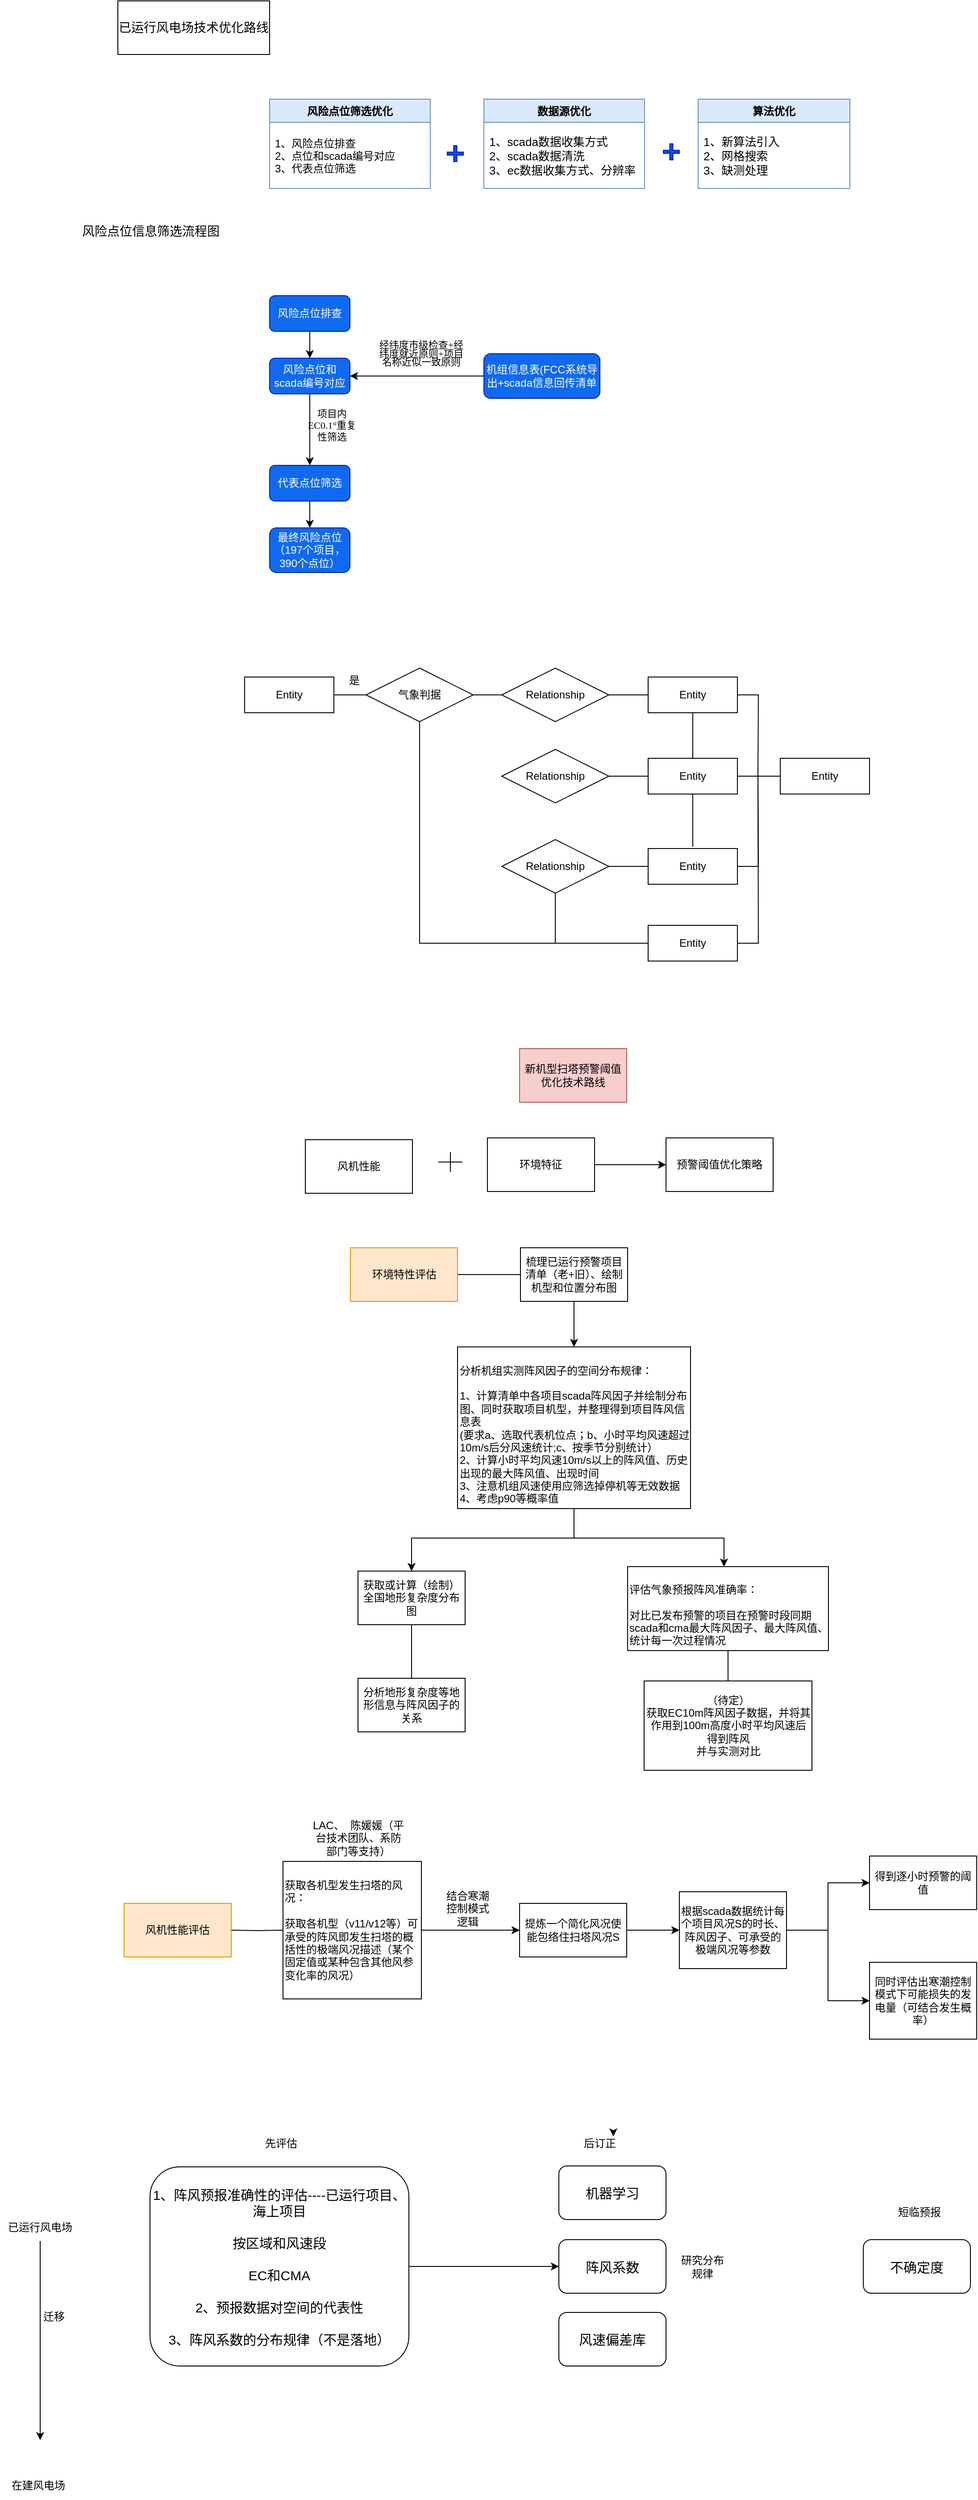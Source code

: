 <mxfile version="21.5.0" type="github">
  <diagram id="C5RBs43oDa-KdzZeNtuy" name="Page-1">
    <mxGraphModel dx="1834" dy="764" grid="0" gridSize="10" guides="1" tooltips="1" connect="1" arrows="1" fold="1" page="0" pageScale="1" pageWidth="827" pageHeight="1169" background="none" math="0" shadow="0">
      <root>
        <mxCell id="WIyWlLk6GJQsqaUBKTNV-0" />
        <mxCell id="WIyWlLk6GJQsqaUBKTNV-1" parent="WIyWlLk6GJQsqaUBKTNV-0" />
        <mxCell id="zkfFHV4jXpPFQw0GAbJ--0" value="风险点位筛选优化" style="swimlane;fontStyle=1;align=center;verticalAlign=top;childLayout=stackLayout;horizontal=1;startSize=26;horizontalStack=0;resizeParent=1;resizeLast=0;collapsible=1;marginBottom=0;rounded=0;shadow=0;strokeWidth=1;fillColor=#dae8fc;strokeColor=#6c8ebf;" parent="WIyWlLk6GJQsqaUBKTNV-1" vertex="1">
          <mxGeometry x="220" y="150" width="180" height="100" as="geometry">
            <mxRectangle x="220" y="120" width="160" height="26" as="alternateBounds" />
          </mxGeometry>
        </mxCell>
        <mxCell id="zkfFHV4jXpPFQw0GAbJ--1" value="1、风险点位排查&#xa;2、点位和scada编号对应&#xa;3、代表点位筛选" style="text;align=left;verticalAlign=middle;spacingLeft=4;spacingRight=4;overflow=hidden;rotatable=0;points=[[0,0.5],[1,0.5]];portConstraint=eastwest;" parent="zkfFHV4jXpPFQw0GAbJ--0" vertex="1">
          <mxGeometry y="26" width="180" height="74" as="geometry" />
        </mxCell>
        <mxCell id="zkfFHV4jXpPFQw0GAbJ--17" value="数据源优化" style="swimlane;fontStyle=1;align=center;verticalAlign=top;childLayout=stackLayout;horizontal=1;startSize=26;horizontalStack=0;resizeParent=1;resizeLast=0;collapsible=1;marginBottom=0;rounded=0;shadow=0;strokeWidth=1;fillColor=#dae8fc;strokeColor=#6c8ebf;" parent="WIyWlLk6GJQsqaUBKTNV-1" vertex="1">
          <mxGeometry x="460" y="150" width="180" height="100" as="geometry">
            <mxRectangle x="508" y="120" width="160" height="26" as="alternateBounds" />
          </mxGeometry>
        </mxCell>
        <mxCell id="zkfFHV4jXpPFQw0GAbJ--18" value="1、scada数据收集方式&#xa;2、scada数据清洗&#xa;3、ec数据收集方式、分辨率" style="text;align=left;verticalAlign=middle;spacingLeft=4;spacingRight=4;overflow=hidden;rotatable=0;points=[[0,0.5],[1,0.5]];portConstraint=eastwest;horizontal=1;fontSize=13;" parent="zkfFHV4jXpPFQw0GAbJ--17" vertex="1">
          <mxGeometry y="26" width="180" height="74" as="geometry" />
        </mxCell>
        <mxCell id="KSTEse7L-qCAf8fkqhHU-2" value="" style="whiteSpace=wrap;html=1;strokeColor=none;fillColor=none;" parent="WIyWlLk6GJQsqaUBKTNV-1" vertex="1">
          <mxGeometry x="540" y="460" width="120" height="60" as="geometry" />
        </mxCell>
        <mxCell id="KSTEse7L-qCAf8fkqhHU-13" value="&lt;span style=&quot;text-align: start; font-size: 10.5pt; line-height: 21px; font-family: 宋体;&quot;&gt;已运行风电场技术优化路线&lt;/span&gt;&lt;span style=&quot;font-size: medium; text-align: start;&quot;&gt;&lt;/span&gt;" style="rounded=0;whiteSpace=wrap;html=1;fontSize=13;fillColor=none;" parent="WIyWlLk6GJQsqaUBKTNV-1" vertex="1">
          <mxGeometry x="50" y="40" width="170" height="60" as="geometry" />
        </mxCell>
        <mxCell id="KSTEse7L-qCAf8fkqhHU-19" value="算法优化" style="swimlane;fontStyle=1;align=center;verticalAlign=top;childLayout=stackLayout;horizontal=1;startSize=26;horizontalStack=0;resizeParent=1;resizeLast=0;collapsible=1;marginBottom=0;rounded=0;shadow=0;strokeWidth=1;fillColor=#dae8fc;strokeColor=#6c8ebf;" parent="WIyWlLk6GJQsqaUBKTNV-1" vertex="1">
          <mxGeometry x="700" y="150" width="170" height="100" as="geometry">
            <mxRectangle x="508" y="120" width="160" height="26" as="alternateBounds" />
          </mxGeometry>
        </mxCell>
        <mxCell id="KSTEse7L-qCAf8fkqhHU-20" value="1、新算法引入&#xa;2、网格搜索&#xa;3、缺测处理" style="text;align=left;verticalAlign=middle;spacingLeft=4;spacingRight=4;overflow=hidden;rotatable=0;points=[[0,0.5],[1,0.5]];portConstraint=eastwest;horizontal=1;fontSize=13;" parent="KSTEse7L-qCAf8fkqhHU-19" vertex="1">
          <mxGeometry y="26" width="170" height="74" as="geometry" />
        </mxCell>
        <mxCell id="KSTEse7L-qCAf8fkqhHU-24" value="&lt;span style=&quot;font-size:10.5pt;mso-bidi-font-size:10.0pt;&#xa;line-height:150%;font-family:宋体;mso-bidi-font-family:宋体;mso-font-kerning:1.0pt;&#xa;mso-ansi-language:ZH-CN;mso-fareast-language:ZH-CN;mso-bidi-language:AR-SA&quot;&gt;风险点位信息筛选流程图&lt;/span&gt;" style="text;whiteSpace=wrap;html=1;" parent="WIyWlLk6GJQsqaUBKTNV-1" vertex="1">
          <mxGeometry x="8" y="284" width="190" height="40" as="geometry" />
        </mxCell>
        <mxCell id="KSTEse7L-qCAf8fkqhHU-27" value="" style="edgeStyle=orthogonalEdgeStyle;rounded=0;orthogonalLoop=1;jettySize=auto;html=1;" parent="WIyWlLk6GJQsqaUBKTNV-1" source="KSTEse7L-qCAf8fkqhHU-25" edge="1">
          <mxGeometry relative="1" as="geometry">
            <mxPoint x="265" y="440" as="targetPoint" />
          </mxGeometry>
        </mxCell>
        <mxCell id="KSTEse7L-qCAf8fkqhHU-25" value="风险点位排查" style="rounded=1;whiteSpace=wrap;html=1;fillColor=#0F6AF2;fontColor=#ffffff;strokeColor=#001DBC;" parent="WIyWlLk6GJQsqaUBKTNV-1" vertex="1">
          <mxGeometry x="220" y="370" width="90" height="40" as="geometry" />
        </mxCell>
        <mxCell id="KSTEse7L-qCAf8fkqhHU-47" value="" style="edgeStyle=orthogonalEdgeStyle;rounded=0;orthogonalLoop=1;jettySize=auto;html=1;fontFamily=Tahoma;fontSize=11;" parent="WIyWlLk6GJQsqaUBKTNV-1" source="KSTEse7L-qCAf8fkqhHU-32" target="KSTEse7L-qCAf8fkqhHU-41" edge="1">
          <mxGeometry relative="1" as="geometry" />
        </mxCell>
        <mxCell id="KSTEse7L-qCAf8fkqhHU-32" value="风险点位和scada编号对应" style="rounded=1;whiteSpace=wrap;html=1;fillColor=#0F6AF2;fontColor=#ffffff;strokeColor=#001DBC;" parent="WIyWlLk6GJQsqaUBKTNV-1" vertex="1">
          <mxGeometry x="220" y="440" width="90" height="40" as="geometry" />
        </mxCell>
        <mxCell id="KSTEse7L-qCAf8fkqhHU-39" value="&lt;font style=&quot;line-height: 0.8; font-size: 11px;&quot;&gt;经纬度市级检查+经纬度就近原则+项目名称近似一致原则&lt;/font&gt;" style="text;html=1;strokeColor=none;fillColor=none;align=center;verticalAlign=middle;whiteSpace=wrap;rounded=0;fontSize=3;spacing=-1;fontFamily=Verdana;" parent="WIyWlLk6GJQsqaUBKTNV-1" vertex="1">
          <mxGeometry x="340" y="410" width="100" height="50" as="geometry" />
        </mxCell>
        <mxCell id="KSTEse7L-qCAf8fkqhHU-45" value="" style="edgeStyle=orthogonalEdgeStyle;rounded=0;orthogonalLoop=1;jettySize=auto;html=1;fontFamily=Tahoma;fontSize=11;entryX=1;entryY=0.5;entryDx=0;entryDy=0;" parent="WIyWlLk6GJQsqaUBKTNV-1" source="KSTEse7L-qCAf8fkqhHU-40" target="KSTEse7L-qCAf8fkqhHU-32" edge="1">
          <mxGeometry relative="1" as="geometry">
            <mxPoint x="320" y="460" as="targetPoint" />
          </mxGeometry>
        </mxCell>
        <mxCell id="KSTEse7L-qCAf8fkqhHU-40" value="机组信息表(FCC系统导出+scada信息回传清单" style="rounded=1;whiteSpace=wrap;html=1;fillColor=#0F6AF2;fontColor=#ffffff;strokeColor=#001DBC;" parent="WIyWlLk6GJQsqaUBKTNV-1" vertex="1">
          <mxGeometry x="460" y="435" width="130" height="50" as="geometry" />
        </mxCell>
        <mxCell id="KSTEse7L-qCAf8fkqhHU-51" value="" style="edgeStyle=orthogonalEdgeStyle;rounded=0;orthogonalLoop=1;jettySize=auto;html=1;fontFamily=Tahoma;fontSize=11;" parent="WIyWlLk6GJQsqaUBKTNV-1" source="KSTEse7L-qCAf8fkqhHU-41" target="KSTEse7L-qCAf8fkqhHU-49" edge="1">
          <mxGeometry relative="1" as="geometry" />
        </mxCell>
        <mxCell id="KSTEse7L-qCAf8fkqhHU-41" value="代表点位筛选" style="rounded=1;whiteSpace=wrap;html=1;fillColor=#0F6AF2;fontColor=#ffffff;strokeColor=#001DBC;" parent="WIyWlLk6GJQsqaUBKTNV-1" vertex="1">
          <mxGeometry x="220" y="560" width="90" height="40" as="geometry" />
        </mxCell>
        <mxCell id="KSTEse7L-qCAf8fkqhHU-48" value="项目内EC0.1°重复性筛选" style="text;html=1;strokeColor=none;fillColor=none;align=center;verticalAlign=middle;whiteSpace=wrap;rounded=0;fontFamily=Tahoma;fontSize=11;" parent="WIyWlLk6GJQsqaUBKTNV-1" vertex="1">
          <mxGeometry x="260" y="500" width="60" height="30" as="geometry" />
        </mxCell>
        <mxCell id="KSTEse7L-qCAf8fkqhHU-49" value="最终风险点位&lt;br&gt;（197个项目，390个点位）" style="rounded=1;whiteSpace=wrap;html=1;fillColor=#0F6AF2;fontColor=#ffffff;strokeColor=#001DBC;" parent="WIyWlLk6GJQsqaUBKTNV-1" vertex="1">
          <mxGeometry x="220" y="630" width="90" height="50" as="geometry" />
        </mxCell>
        <mxCell id="En7vLa5YdN1gZkxb2_46-0" value="" style="shape=cross;whiteSpace=wrap;html=1;fillColor=#0050ef;strokeColor=#001DBC;fontColor=#ffffff;" parent="WIyWlLk6GJQsqaUBKTNV-1" vertex="1">
          <mxGeometry x="419" y="202" width="18" height="18" as="geometry" />
        </mxCell>
        <mxCell id="En7vLa5YdN1gZkxb2_46-3" value="" style="shape=cross;whiteSpace=wrap;html=1;fillColor=#0050ef;strokeColor=#001DBC;fontColor=#ffffff;" parent="WIyWlLk6GJQsqaUBKTNV-1" vertex="1">
          <mxGeometry x="661" y="200" width="18" height="18" as="geometry" />
        </mxCell>
        <mxCell id="5YajI4EcnErkIa19EKSG-146" value="" style="edgeStyle=orthogonalEdgeStyle;rounded=0;orthogonalLoop=1;jettySize=auto;html=1;endArrow=none;endFill=0;" parent="WIyWlLk6GJQsqaUBKTNV-1" source="5YajI4EcnErkIa19EKSG-134" target="5YajI4EcnErkIa19EKSG-135" edge="1">
          <mxGeometry relative="1" as="geometry" />
        </mxCell>
        <mxCell id="5YajI4EcnErkIa19EKSG-134" value="Entity" style="whiteSpace=wrap;html=1;align=center;" parent="WIyWlLk6GJQsqaUBKTNV-1" vertex="1">
          <mxGeometry x="192" y="797" width="100" height="40" as="geometry" />
        </mxCell>
        <mxCell id="5YajI4EcnErkIa19EKSG-147" value="" style="edgeStyle=orthogonalEdgeStyle;rounded=0;orthogonalLoop=1;jettySize=auto;html=1;endArrow=none;endFill=0;" parent="WIyWlLk6GJQsqaUBKTNV-1" source="5YajI4EcnErkIa19EKSG-135" target="5YajI4EcnErkIa19EKSG-136" edge="1">
          <mxGeometry relative="1" as="geometry" />
        </mxCell>
        <mxCell id="5YajI4EcnErkIa19EKSG-135" value="气象判据" style="shape=rhombus;perimeter=rhombusPerimeter;whiteSpace=wrap;html=1;align=center;" parent="WIyWlLk6GJQsqaUBKTNV-1" vertex="1">
          <mxGeometry x="328" y="787" width="120" height="60" as="geometry" />
        </mxCell>
        <mxCell id="5YajI4EcnErkIa19EKSG-148" value="" style="edgeStyle=orthogonalEdgeStyle;rounded=0;orthogonalLoop=1;jettySize=auto;html=1;endArrow=none;endFill=0;" parent="WIyWlLk6GJQsqaUBKTNV-1" source="5YajI4EcnErkIa19EKSG-136" target="5YajI4EcnErkIa19EKSG-139" edge="1">
          <mxGeometry relative="1" as="geometry" />
        </mxCell>
        <mxCell id="5YajI4EcnErkIa19EKSG-136" value="Relationship" style="shape=rhombus;perimeter=rhombusPerimeter;whiteSpace=wrap;html=1;align=center;" parent="WIyWlLk6GJQsqaUBKTNV-1" vertex="1">
          <mxGeometry x="480" y="787" width="120" height="60" as="geometry" />
        </mxCell>
        <mxCell id="5YajI4EcnErkIa19EKSG-159" value="" style="edgeStyle=orthogonalEdgeStyle;rounded=0;orthogonalLoop=1;jettySize=auto;html=1;startArrow=none;startFill=0;endArrow=none;endFill=0;" parent="WIyWlLk6GJQsqaUBKTNV-1" source="5YajI4EcnErkIa19EKSG-137" target="5YajI4EcnErkIa19EKSG-140" edge="1">
          <mxGeometry relative="1" as="geometry" />
        </mxCell>
        <mxCell id="5YajI4EcnErkIa19EKSG-137" value="Relationship" style="shape=rhombus;perimeter=rhombusPerimeter;whiteSpace=wrap;html=1;align=center;" parent="WIyWlLk6GJQsqaUBKTNV-1" vertex="1">
          <mxGeometry x="480" y="878" width="120" height="60" as="geometry" />
        </mxCell>
        <mxCell id="5YajI4EcnErkIa19EKSG-160" value="" style="edgeStyle=orthogonalEdgeStyle;rounded=0;orthogonalLoop=1;jettySize=auto;html=1;startArrow=none;startFill=0;endArrow=none;endFill=0;" parent="WIyWlLk6GJQsqaUBKTNV-1" source="5YajI4EcnErkIa19EKSG-138" target="5YajI4EcnErkIa19EKSG-141" edge="1">
          <mxGeometry relative="1" as="geometry" />
        </mxCell>
        <mxCell id="5YajI4EcnErkIa19EKSG-186" value="" style="edgeStyle=orthogonalEdgeStyle;rounded=0;orthogonalLoop=1;jettySize=auto;html=1;startArrow=none;startFill=0;endArrow=none;endFill=0;" parent="WIyWlLk6GJQsqaUBKTNV-1" source="5YajI4EcnErkIa19EKSG-138" edge="1">
          <mxGeometry relative="1" as="geometry">
            <mxPoint x="540" y="1095" as="targetPoint" />
          </mxGeometry>
        </mxCell>
        <mxCell id="5YajI4EcnErkIa19EKSG-138" value="Relationship" style="shape=rhombus;perimeter=rhombusPerimeter;whiteSpace=wrap;html=1;align=center;" parent="WIyWlLk6GJQsqaUBKTNV-1" vertex="1">
          <mxGeometry x="480" y="979" width="120" height="60" as="geometry" />
        </mxCell>
        <mxCell id="5YajI4EcnErkIa19EKSG-149" value="" style="edgeStyle=orthogonalEdgeStyle;rounded=0;orthogonalLoop=1;jettySize=auto;html=1;endArrow=none;endFill=0;" parent="WIyWlLk6GJQsqaUBKTNV-1" source="5YajI4EcnErkIa19EKSG-139" target="5YajI4EcnErkIa19EKSG-140" edge="1">
          <mxGeometry relative="1" as="geometry" />
        </mxCell>
        <mxCell id="5YajI4EcnErkIa19EKSG-196" value="" style="edgeStyle=orthogonalEdgeStyle;rounded=0;orthogonalLoop=1;jettySize=auto;html=1;startArrow=none;startFill=0;endArrow=none;endFill=0;" parent="WIyWlLk6GJQsqaUBKTNV-1" source="5YajI4EcnErkIa19EKSG-139" edge="1">
          <mxGeometry relative="1" as="geometry">
            <mxPoint x="767" y="906" as="targetPoint" />
          </mxGeometry>
        </mxCell>
        <mxCell id="5YajI4EcnErkIa19EKSG-139" value="Entity" style="whiteSpace=wrap;html=1;align=center;" parent="WIyWlLk6GJQsqaUBKTNV-1" vertex="1">
          <mxGeometry x="644" y="797" width="100" height="40" as="geometry" />
        </mxCell>
        <mxCell id="5YajI4EcnErkIa19EKSG-150" style="edgeStyle=orthogonalEdgeStyle;rounded=0;orthogonalLoop=1;jettySize=auto;html=1;exitX=0.5;exitY=1;exitDx=0;exitDy=0;endArrow=none;endFill=0;" parent="WIyWlLk6GJQsqaUBKTNV-1" source="5YajI4EcnErkIa19EKSG-140" edge="1">
          <mxGeometry relative="1" as="geometry">
            <mxPoint x="694" y="987" as="targetPoint" />
          </mxGeometry>
        </mxCell>
        <mxCell id="5YajI4EcnErkIa19EKSG-158" value="" style="edgeStyle=orthogonalEdgeStyle;rounded=0;orthogonalLoop=1;jettySize=auto;html=1;startArrow=none;startFill=0;endArrow=none;endFill=0;" parent="WIyWlLk6GJQsqaUBKTNV-1" source="5YajI4EcnErkIa19EKSG-140" target="5YajI4EcnErkIa19EKSG-155" edge="1">
          <mxGeometry relative="1" as="geometry" />
        </mxCell>
        <mxCell id="5YajI4EcnErkIa19EKSG-140" value="Entity" style="whiteSpace=wrap;html=1;align=center;" parent="WIyWlLk6GJQsqaUBKTNV-1" vertex="1">
          <mxGeometry x="644" y="888" width="100" height="40" as="geometry" />
        </mxCell>
        <mxCell id="5YajI4EcnErkIa19EKSG-199" value="" style="edgeStyle=orthogonalEdgeStyle;rounded=0;orthogonalLoop=1;jettySize=auto;html=1;startArrow=none;startFill=0;endArrow=none;endFill=0;" parent="WIyWlLk6GJQsqaUBKTNV-1" source="5YajI4EcnErkIa19EKSG-141" edge="1">
          <mxGeometry relative="1" as="geometry">
            <mxPoint x="767" y="908" as="targetPoint" />
          </mxGeometry>
        </mxCell>
        <mxCell id="5YajI4EcnErkIa19EKSG-141" value="Entity" style="whiteSpace=wrap;html=1;align=center;" parent="WIyWlLk6GJQsqaUBKTNV-1" vertex="1">
          <mxGeometry x="644" y="989" width="100" height="40" as="geometry" />
        </mxCell>
        <mxCell id="5YajI4EcnErkIa19EKSG-155" value="Entity" style="whiteSpace=wrap;html=1;align=center;" parent="WIyWlLk6GJQsqaUBKTNV-1" vertex="1">
          <mxGeometry x="792" y="888" width="100" height="40" as="geometry" />
        </mxCell>
        <mxCell id="5YajI4EcnErkIa19EKSG-182" value="" style="edgeStyle=orthogonalEdgeStyle;rounded=0;orthogonalLoop=1;jettySize=auto;html=1;startArrow=none;startFill=0;endArrow=none;endFill=0;entryX=0.5;entryY=1;entryDx=0;entryDy=0;" parent="WIyWlLk6GJQsqaUBKTNV-1" source="5YajI4EcnErkIa19EKSG-165" target="5YajI4EcnErkIa19EKSG-135" edge="1">
          <mxGeometry relative="1" as="geometry">
            <mxPoint x="514" y="1095" as="targetPoint" />
          </mxGeometry>
        </mxCell>
        <mxCell id="5YajI4EcnErkIa19EKSG-184" value="" style="edgeStyle=orthogonalEdgeStyle;rounded=0;orthogonalLoop=1;jettySize=auto;html=1;startArrow=none;startFill=0;endArrow=none;endFill=0;" parent="WIyWlLk6GJQsqaUBKTNV-1" source="5YajI4EcnErkIa19EKSG-165" edge="1">
          <mxGeometry relative="1" as="geometry">
            <mxPoint x="554" y="1095" as="targetPoint" />
          </mxGeometry>
        </mxCell>
        <mxCell id="5YajI4EcnErkIa19EKSG-201" value="" style="edgeStyle=orthogonalEdgeStyle;rounded=0;orthogonalLoop=1;jettySize=auto;html=1;startArrow=none;startFill=0;endArrow=none;endFill=0;" parent="WIyWlLk6GJQsqaUBKTNV-1" source="5YajI4EcnErkIa19EKSG-165" edge="1">
          <mxGeometry relative="1" as="geometry">
            <mxPoint x="767" y="904" as="targetPoint" />
          </mxGeometry>
        </mxCell>
        <mxCell id="5YajI4EcnErkIa19EKSG-165" value="Entity" style="whiteSpace=wrap;html=1;align=center;" parent="WIyWlLk6GJQsqaUBKTNV-1" vertex="1">
          <mxGeometry x="644" y="1075" width="100" height="40" as="geometry" />
        </mxCell>
        <mxCell id="5YajI4EcnErkIa19EKSG-203" value="是" style="text;html=1;strokeColor=none;fillColor=none;align=center;verticalAlign=middle;whiteSpace=wrap;rounded=0;" parent="WIyWlLk6GJQsqaUBKTNV-1" vertex="1">
          <mxGeometry x="285" y="787" width="60" height="28" as="geometry" />
        </mxCell>
        <mxCell id="nexIN02jQKYJgGtjRmDR-22" style="edgeStyle=orthogonalEdgeStyle;rounded=0;orthogonalLoop=1;jettySize=auto;html=1;startArrow=none;startFill=0;endArrow=classic;endFill=1;" parent="WIyWlLk6GJQsqaUBKTNV-1" source="nexIN02jQKYJgGtjRmDR-0" target="nexIN02jQKYJgGtjRmDR-17" edge="1">
          <mxGeometry relative="1" as="geometry">
            <Array as="points">
              <mxPoint x="561" y="1761" />
              <mxPoint x="379" y="1761" />
            </Array>
          </mxGeometry>
        </mxCell>
        <mxCell id="nexIN02jQKYJgGtjRmDR-0" value="&lt;br&gt;分析机组实测阵风因子的空间分布规律：&lt;br&gt;&lt;br&gt;1、计算清单中各项目scada阵风因子并绘制分布图、同时获取项目机型，并整理得到项目阵风信息表&lt;br&gt;(要求a、选取代表机位点；b、小时平均风速超过10m/s后分风速统计;c、按季节分别统计）&lt;br&gt;2、计算小时平均风速10m/s以上的阵风值、历史出现的最大阵风值、出现时间&lt;br&gt;3、注意机组风速使用应筛选掉停机等无效数据&lt;br&gt;4、考虑p90等概率值" style="rounded=0;whiteSpace=wrap;html=1;align=left;" parent="WIyWlLk6GJQsqaUBKTNV-1" vertex="1">
          <mxGeometry x="430.5" y="1547" width="261" height="181" as="geometry" />
        </mxCell>
        <mxCell id="nexIN02jQKYJgGtjRmDR-6" value="" style="edgeStyle=orthogonalEdgeStyle;rounded=0;orthogonalLoop=1;jettySize=auto;html=1;" parent="WIyWlLk6GJQsqaUBKTNV-1" source="nexIN02jQKYJgGtjRmDR-4" target="nexIN02jQKYJgGtjRmDR-0" edge="1">
          <mxGeometry relative="1" as="geometry" />
        </mxCell>
        <mxCell id="nexIN02jQKYJgGtjRmDR-42" value="" style="edgeStyle=orthogonalEdgeStyle;rounded=0;orthogonalLoop=1;jettySize=auto;html=1;startArrow=none;startFill=0;endArrow=none;endFill=0;" parent="WIyWlLk6GJQsqaUBKTNV-1" source="nexIN02jQKYJgGtjRmDR-4" target="nexIN02jQKYJgGtjRmDR-41" edge="1">
          <mxGeometry relative="1" as="geometry" />
        </mxCell>
        <mxCell id="nexIN02jQKYJgGtjRmDR-4" value="梳理已运行预警项目清单（老+旧）、绘制机型和位置分布图" style="rounded=0;whiteSpace=wrap;html=1;" parent="WIyWlLk6GJQsqaUBKTNV-1" vertex="1">
          <mxGeometry x="501" y="1436" width="120" height="60" as="geometry" />
        </mxCell>
        <mxCell id="nexIN02jQKYJgGtjRmDR-11" value="" style="edgeStyle=orthogonalEdgeStyle;rounded=0;orthogonalLoop=1;jettySize=auto;html=1;startArrow=classic;startFill=1;endArrow=none;endFill=0;" parent="WIyWlLk6GJQsqaUBKTNV-1" source="nexIN02jQKYJgGtjRmDR-7" target="nexIN02jQKYJgGtjRmDR-0" edge="1">
          <mxGeometry relative="1" as="geometry">
            <Array as="points">
              <mxPoint x="729" y="1761" />
              <mxPoint x="561" y="1761" />
            </Array>
          </mxGeometry>
        </mxCell>
        <mxCell id="nexIN02jQKYJgGtjRmDR-16" value="" style="edgeStyle=orthogonalEdgeStyle;rounded=0;orthogonalLoop=1;jettySize=auto;html=1;startArrow=none;startFill=0;endArrow=none;endFill=0;" parent="WIyWlLk6GJQsqaUBKTNV-1" source="nexIN02jQKYJgGtjRmDR-7" target="nexIN02jQKYJgGtjRmDR-14" edge="1">
          <mxGeometry relative="1" as="geometry" />
        </mxCell>
        <mxCell id="nexIN02jQKYJgGtjRmDR-7" value="&lt;br&gt;&lt;div style=&quot;&quot;&gt;&lt;span style=&quot;background-color: initial;&quot;&gt;评估气象预报阵风准确率：&lt;/span&gt;&lt;/div&gt;&lt;br&gt;对比已发布预警的项目在预警时段同期scada和cma最大阵风因子、最大阵风值、统计每一次过程情况" style="rounded=0;whiteSpace=wrap;html=1;align=left;" parent="WIyWlLk6GJQsqaUBKTNV-1" vertex="1">
          <mxGeometry x="621" y="1793" width="225" height="94" as="geometry" />
        </mxCell>
        <mxCell id="nexIN02jQKYJgGtjRmDR-14" value="（待定）&lt;br&gt;获取EC10m阵风因子数据，并将其作用到100m高度小时平均风速后得到阵风&lt;br&gt;并与实测对比" style="rounded=0;whiteSpace=wrap;html=1;" parent="WIyWlLk6GJQsqaUBKTNV-1" vertex="1">
          <mxGeometry x="639.5" y="1921" width="188" height="100" as="geometry" />
        </mxCell>
        <mxCell id="nexIN02jQKYJgGtjRmDR-19" value="" style="edgeStyle=orthogonalEdgeStyle;rounded=0;orthogonalLoop=1;jettySize=auto;html=1;startArrow=none;startFill=0;endArrow=none;endFill=0;" parent="WIyWlLk6GJQsqaUBKTNV-1" source="nexIN02jQKYJgGtjRmDR-17" target="nexIN02jQKYJgGtjRmDR-18" edge="1">
          <mxGeometry relative="1" as="geometry" />
        </mxCell>
        <mxCell id="nexIN02jQKYJgGtjRmDR-17" value="获取或计算（绘制）全国地形复杂度分布图" style="rounded=0;whiteSpace=wrap;html=1;" parent="WIyWlLk6GJQsqaUBKTNV-1" vertex="1">
          <mxGeometry x="319" y="1798" width="120" height="60" as="geometry" />
        </mxCell>
        <mxCell id="nexIN02jQKYJgGtjRmDR-18" value="分析地形复杂度等地形信息与阵风因子的关系" style="rounded=0;whiteSpace=wrap;html=1;" parent="WIyWlLk6GJQsqaUBKTNV-1" vertex="1">
          <mxGeometry x="319" y="1918" width="120" height="60" as="geometry" />
        </mxCell>
        <mxCell id="nexIN02jQKYJgGtjRmDR-29" value="" style="edgeStyle=orthogonalEdgeStyle;rounded=0;orthogonalLoop=1;jettySize=auto;html=1;startArrow=none;startFill=0;endArrow=classic;endFill=1;" parent="WIyWlLk6GJQsqaUBKTNV-1" source="nexIN02jQKYJgGtjRmDR-24" target="nexIN02jQKYJgGtjRmDR-28" edge="1">
          <mxGeometry relative="1" as="geometry" />
        </mxCell>
        <mxCell id="nexIN02jQKYJgGtjRmDR-24" value="&lt;span style=&quot;background-color: initial;&quot;&gt;获取各机型发生扫塔的风况：&lt;/span&gt;&lt;br&gt;&lt;br&gt;获取各机型（v11/v12等）可承受的阵风即发生扫塔的概括性的极端风况描述（某个固定值或某种包含其他风参变化率的风况）" style="rounded=0;whiteSpace=wrap;html=1;align=left;" parent="WIyWlLk6GJQsqaUBKTNV-1" vertex="1">
          <mxGeometry x="235" y="2123" width="155" height="154" as="geometry" />
        </mxCell>
        <mxCell id="nexIN02jQKYJgGtjRmDR-37" value="" style="edgeStyle=orthogonalEdgeStyle;rounded=0;orthogonalLoop=1;jettySize=auto;html=1;startArrow=none;startFill=0;endArrow=none;endFill=0;" parent="WIyWlLk6GJQsqaUBKTNV-1" target="nexIN02jQKYJgGtjRmDR-24" edge="1">
          <mxGeometry relative="1" as="geometry">
            <mxPoint x="177" y="2200" as="sourcePoint" />
          </mxGeometry>
        </mxCell>
        <mxCell id="nexIN02jQKYJgGtjRmDR-32" value="" style="edgeStyle=orthogonalEdgeStyle;rounded=0;orthogonalLoop=1;jettySize=auto;html=1;startArrow=none;startFill=0;endArrow=classic;endFill=1;" parent="WIyWlLk6GJQsqaUBKTNV-1" source="nexIN02jQKYJgGtjRmDR-26" target="nexIN02jQKYJgGtjRmDR-31" edge="1">
          <mxGeometry relative="1" as="geometry" />
        </mxCell>
        <mxCell id="nexIN02jQKYJgGtjRmDR-34" value="" style="edgeStyle=orthogonalEdgeStyle;rounded=0;orthogonalLoop=1;jettySize=auto;html=1;startArrow=none;startFill=0;endArrow=classic;endFill=1;" parent="WIyWlLk6GJQsqaUBKTNV-1" source="nexIN02jQKYJgGtjRmDR-26" target="nexIN02jQKYJgGtjRmDR-33" edge="1">
          <mxGeometry relative="1" as="geometry" />
        </mxCell>
        <mxCell id="nexIN02jQKYJgGtjRmDR-26" value="根据scada数据统计每个项目风况S的时长、阵风因子、可承受的极端风况等参数" style="rounded=0;whiteSpace=wrap;html=1;" parent="WIyWlLk6GJQsqaUBKTNV-1" vertex="1">
          <mxGeometry x="679" y="2157" width="120" height="86" as="geometry" />
        </mxCell>
        <mxCell id="nexIN02jQKYJgGtjRmDR-27" value="LAC、&amp;nbsp; 陈媛媛（平台技术团队、系防部门等支持）" style="text;html=1;strokeColor=none;fillColor=none;align=center;verticalAlign=middle;whiteSpace=wrap;rounded=0;" parent="WIyWlLk6GJQsqaUBKTNV-1" vertex="1">
          <mxGeometry x="266" y="2082" width="107" height="30" as="geometry" />
        </mxCell>
        <mxCell id="nexIN02jQKYJgGtjRmDR-38" value="" style="edgeStyle=orthogonalEdgeStyle;rounded=0;orthogonalLoop=1;jettySize=auto;html=1;startArrow=none;startFill=0;endArrow=classic;endFill=1;" parent="WIyWlLk6GJQsqaUBKTNV-1" source="nexIN02jQKYJgGtjRmDR-28" target="nexIN02jQKYJgGtjRmDR-26" edge="1">
          <mxGeometry relative="1" as="geometry" />
        </mxCell>
        <mxCell id="nexIN02jQKYJgGtjRmDR-28" value="提炼一个简化风况使能包络住扫塔风况S" style="rounded=0;whiteSpace=wrap;html=1;" parent="WIyWlLk6GJQsqaUBKTNV-1" vertex="1">
          <mxGeometry x="500" y="2170" width="120" height="60" as="geometry" />
        </mxCell>
        <mxCell id="nexIN02jQKYJgGtjRmDR-31" value="得到逐小时预警的阈值" style="whiteSpace=wrap;html=1;rounded=0;" parent="WIyWlLk6GJQsqaUBKTNV-1" vertex="1">
          <mxGeometry x="892" y="2117" width="120" height="60" as="geometry" />
        </mxCell>
        <mxCell id="nexIN02jQKYJgGtjRmDR-33" value="同时评估出寒潮控制模式下可能损失的发电量（可结合发生概率）" style="rounded=0;whiteSpace=wrap;html=1;" parent="WIyWlLk6GJQsqaUBKTNV-1" vertex="1">
          <mxGeometry x="892" y="2236" width="120" height="86" as="geometry" />
        </mxCell>
        <mxCell id="nexIN02jQKYJgGtjRmDR-36" value="结合寒潮控制模式逻辑" style="text;html=1;strokeColor=none;fillColor=none;align=center;verticalAlign=middle;whiteSpace=wrap;rounded=0;" parent="WIyWlLk6GJQsqaUBKTNV-1" vertex="1">
          <mxGeometry x="412" y="2161" width="60" height="30" as="geometry" />
        </mxCell>
        <mxCell id="nexIN02jQKYJgGtjRmDR-41" value="环境特性评估" style="rounded=0;whiteSpace=wrap;html=1;fillColor=#ffe6cc;strokeColor=#d79b00;" parent="WIyWlLk6GJQsqaUBKTNV-1" vertex="1">
          <mxGeometry x="310.5" y="1436" width="120" height="60" as="geometry" />
        </mxCell>
        <mxCell id="nexIN02jQKYJgGtjRmDR-51" value="新机型扫塔预警阈值优化技术路线" style="rounded=0;whiteSpace=wrap;html=1;fillColor=#f8cecc;strokeColor=#b85450;" parent="WIyWlLk6GJQsqaUBKTNV-1" vertex="1">
          <mxGeometry x="500" y="1213" width="120" height="60" as="geometry" />
        </mxCell>
        <mxCell id="nexIN02jQKYJgGtjRmDR-52" value="风机性能评估" style="rounded=0;whiteSpace=wrap;html=1;fillColor=#ffe6cc;strokeColor=#d79b00;" parent="WIyWlLk6GJQsqaUBKTNV-1" vertex="1">
          <mxGeometry x="57" y="2170" width="120" height="60" as="geometry" />
        </mxCell>
        <mxCell id="nexIN02jQKYJgGtjRmDR-53" value="风机性能" style="rounded=0;whiteSpace=wrap;html=1;" parent="WIyWlLk6GJQsqaUBKTNV-1" vertex="1">
          <mxGeometry x="260" y="1315" width="120" height="60" as="geometry" />
        </mxCell>
        <mxCell id="nexIN02jQKYJgGtjRmDR-54" value="" style="edgeStyle=orthogonalEdgeStyle;rounded=0;orthogonalLoop=1;jettySize=auto;html=1;startArrow=none;startFill=0;endArrow=classic;endFill=1;" parent="WIyWlLk6GJQsqaUBKTNV-1" source="nexIN02jQKYJgGtjRmDR-55" target="nexIN02jQKYJgGtjRmDR-57" edge="1">
          <mxGeometry relative="1" as="geometry" />
        </mxCell>
        <mxCell id="nexIN02jQKYJgGtjRmDR-55" value="环境特征" style="rounded=0;whiteSpace=wrap;html=1;" parent="WIyWlLk6GJQsqaUBKTNV-1" vertex="1">
          <mxGeometry x="464" y="1313" width="120" height="60" as="geometry" />
        </mxCell>
        <mxCell id="nexIN02jQKYJgGtjRmDR-56" value="" style="shape=cross;whiteSpace=wrap;html=1;size=0;" parent="WIyWlLk6GJQsqaUBKTNV-1" vertex="1">
          <mxGeometry x="409" y="1329" width="27" height="22" as="geometry" />
        </mxCell>
        <mxCell id="nexIN02jQKYJgGtjRmDR-57" value="预警阈值优化策略" style="rounded=0;whiteSpace=wrap;html=1;" parent="WIyWlLk6GJQsqaUBKTNV-1" vertex="1">
          <mxGeometry x="664" y="1313" width="120" height="60" as="geometry" />
        </mxCell>
        <mxCell id="27-jc08Yr3c-i6OU7qF7-5" value="" style="edgeStyle=orthogonalEdgeStyle;rounded=0;orthogonalLoop=1;jettySize=auto;html=1;" edge="1" parent="WIyWlLk6GJQsqaUBKTNV-1" source="27-jc08Yr3c-i6OU7qF7-0" target="27-jc08Yr3c-i6OU7qF7-4">
          <mxGeometry relative="1" as="geometry" />
        </mxCell>
        <mxCell id="27-jc08Yr3c-i6OU7qF7-0" value="1、阵风预报准确性的评估----已运行项目、海上项目&lt;br style=&quot;font-size: 15px;&quot;&gt;&lt;br style=&quot;font-size: 15px;&quot;&gt;按区域和风速段&lt;br&gt;&lt;br&gt;EC和CMA&lt;br&gt;&lt;br&gt;2、预报数据对空间的代表性&lt;br&gt;&lt;br&gt;3、阵风系数的分布规律（不是落地）" style="rounded=1;whiteSpace=wrap;html=1;fontSize=15;" vertex="1" parent="WIyWlLk6GJQsqaUBKTNV-1">
          <mxGeometry x="86" y="2465" width="290" height="223" as="geometry" />
        </mxCell>
        <mxCell id="27-jc08Yr3c-i6OU7qF7-4" value="阵风系数" style="whiteSpace=wrap;html=1;fontSize=15;rounded=1;" vertex="1" parent="WIyWlLk6GJQsqaUBKTNV-1">
          <mxGeometry x="544" y="2546.5" width="120" height="60" as="geometry" />
        </mxCell>
        <mxCell id="27-jc08Yr3c-i6OU7qF7-6" value="先评估" style="text;html=1;strokeColor=none;fillColor=none;align=center;verticalAlign=middle;whiteSpace=wrap;rounded=0;" vertex="1" parent="WIyWlLk6GJQsqaUBKTNV-1">
          <mxGeometry x="203" y="2424" width="60" height="30" as="geometry" />
        </mxCell>
        <mxCell id="27-jc08Yr3c-i6OU7qF7-7" value="后订正" style="text;html=1;strokeColor=none;fillColor=none;align=center;verticalAlign=middle;whiteSpace=wrap;rounded=0;" vertex="1" parent="WIyWlLk6GJQsqaUBKTNV-1">
          <mxGeometry x="560" y="2424" width="60" height="30" as="geometry" />
        </mxCell>
        <mxCell id="27-jc08Yr3c-i6OU7qF7-8" value="风速偏差库" style="whiteSpace=wrap;html=1;fontSize=15;rounded=1;" vertex="1" parent="WIyWlLk6GJQsqaUBKTNV-1">
          <mxGeometry x="544" y="2628" width="120" height="60" as="geometry" />
        </mxCell>
        <mxCell id="27-jc08Yr3c-i6OU7qF7-9" value="机器学习" style="whiteSpace=wrap;html=1;fontSize=15;rounded=1;" vertex="1" parent="WIyWlLk6GJQsqaUBKTNV-1">
          <mxGeometry x="544" y="2464" width="120" height="60" as="geometry" />
        </mxCell>
        <mxCell id="27-jc08Yr3c-i6OU7qF7-10" style="edgeStyle=orthogonalEdgeStyle;rounded=0;orthogonalLoop=1;jettySize=auto;html=1;exitX=0.75;exitY=0;exitDx=0;exitDy=0;entryX=0.75;entryY=0.233;entryDx=0;entryDy=0;entryPerimeter=0;" edge="1" parent="WIyWlLk6GJQsqaUBKTNV-1" source="27-jc08Yr3c-i6OU7qF7-7" target="27-jc08Yr3c-i6OU7qF7-7">
          <mxGeometry relative="1" as="geometry" />
        </mxCell>
        <mxCell id="27-jc08Yr3c-i6OU7qF7-14" value="不确定度" style="whiteSpace=wrap;html=1;fontSize=15;rounded=1;" vertex="1" parent="WIyWlLk6GJQsqaUBKTNV-1">
          <mxGeometry x="885" y="2546.5" width="120" height="60" as="geometry" />
        </mxCell>
        <mxCell id="27-jc08Yr3c-i6OU7qF7-20" value="" style="edgeStyle=orthogonalEdgeStyle;rounded=0;orthogonalLoop=1;jettySize=auto;html=1;" edge="1" parent="WIyWlLk6GJQsqaUBKTNV-1" source="27-jc08Yr3c-i6OU7qF7-17">
          <mxGeometry relative="1" as="geometry">
            <mxPoint x="-37" y="2771" as="targetPoint" />
            <Array as="points">
              <mxPoint x="-37" y="2766" />
            </Array>
          </mxGeometry>
        </mxCell>
        <mxCell id="27-jc08Yr3c-i6OU7qF7-17" value="已运行风电场" style="text;html=1;strokeColor=none;fillColor=none;align=center;verticalAlign=middle;whiteSpace=wrap;rounded=0;" vertex="1" parent="WIyWlLk6GJQsqaUBKTNV-1">
          <mxGeometry x="-80" y="2518" width="86" height="30" as="geometry" />
        </mxCell>
        <mxCell id="27-jc08Yr3c-i6OU7qF7-18" value="在建风电场" style="text;html=1;strokeColor=none;fillColor=none;align=center;verticalAlign=middle;whiteSpace=wrap;rounded=0;" vertex="1" parent="WIyWlLk6GJQsqaUBKTNV-1">
          <mxGeometry x="-82" y="2807" width="86" height="30" as="geometry" />
        </mxCell>
        <mxCell id="27-jc08Yr3c-i6OU7qF7-21" value="迁移" style="text;html=1;align=center;verticalAlign=middle;resizable=0;points=[];autosize=1;strokeColor=none;fillColor=none;" vertex="1" parent="WIyWlLk6GJQsqaUBKTNV-1">
          <mxGeometry x="-43" y="2620" width="42" height="26" as="geometry" />
        </mxCell>
        <mxCell id="27-jc08Yr3c-i6OU7qF7-23" value="研究分布规律" style="text;html=1;strokeColor=none;fillColor=none;align=center;verticalAlign=middle;whiteSpace=wrap;rounded=0;" vertex="1" parent="WIyWlLk6GJQsqaUBKTNV-1">
          <mxGeometry x="675" y="2561.5" width="60" height="30" as="geometry" />
        </mxCell>
        <mxCell id="27-jc08Yr3c-i6OU7qF7-24" value="短临预报" style="text;html=1;strokeColor=none;fillColor=none;align=center;verticalAlign=middle;whiteSpace=wrap;rounded=0;" vertex="1" parent="WIyWlLk6GJQsqaUBKTNV-1">
          <mxGeometry x="918" y="2501" width="60" height="30" as="geometry" />
        </mxCell>
      </root>
    </mxGraphModel>
  </diagram>
</mxfile>
